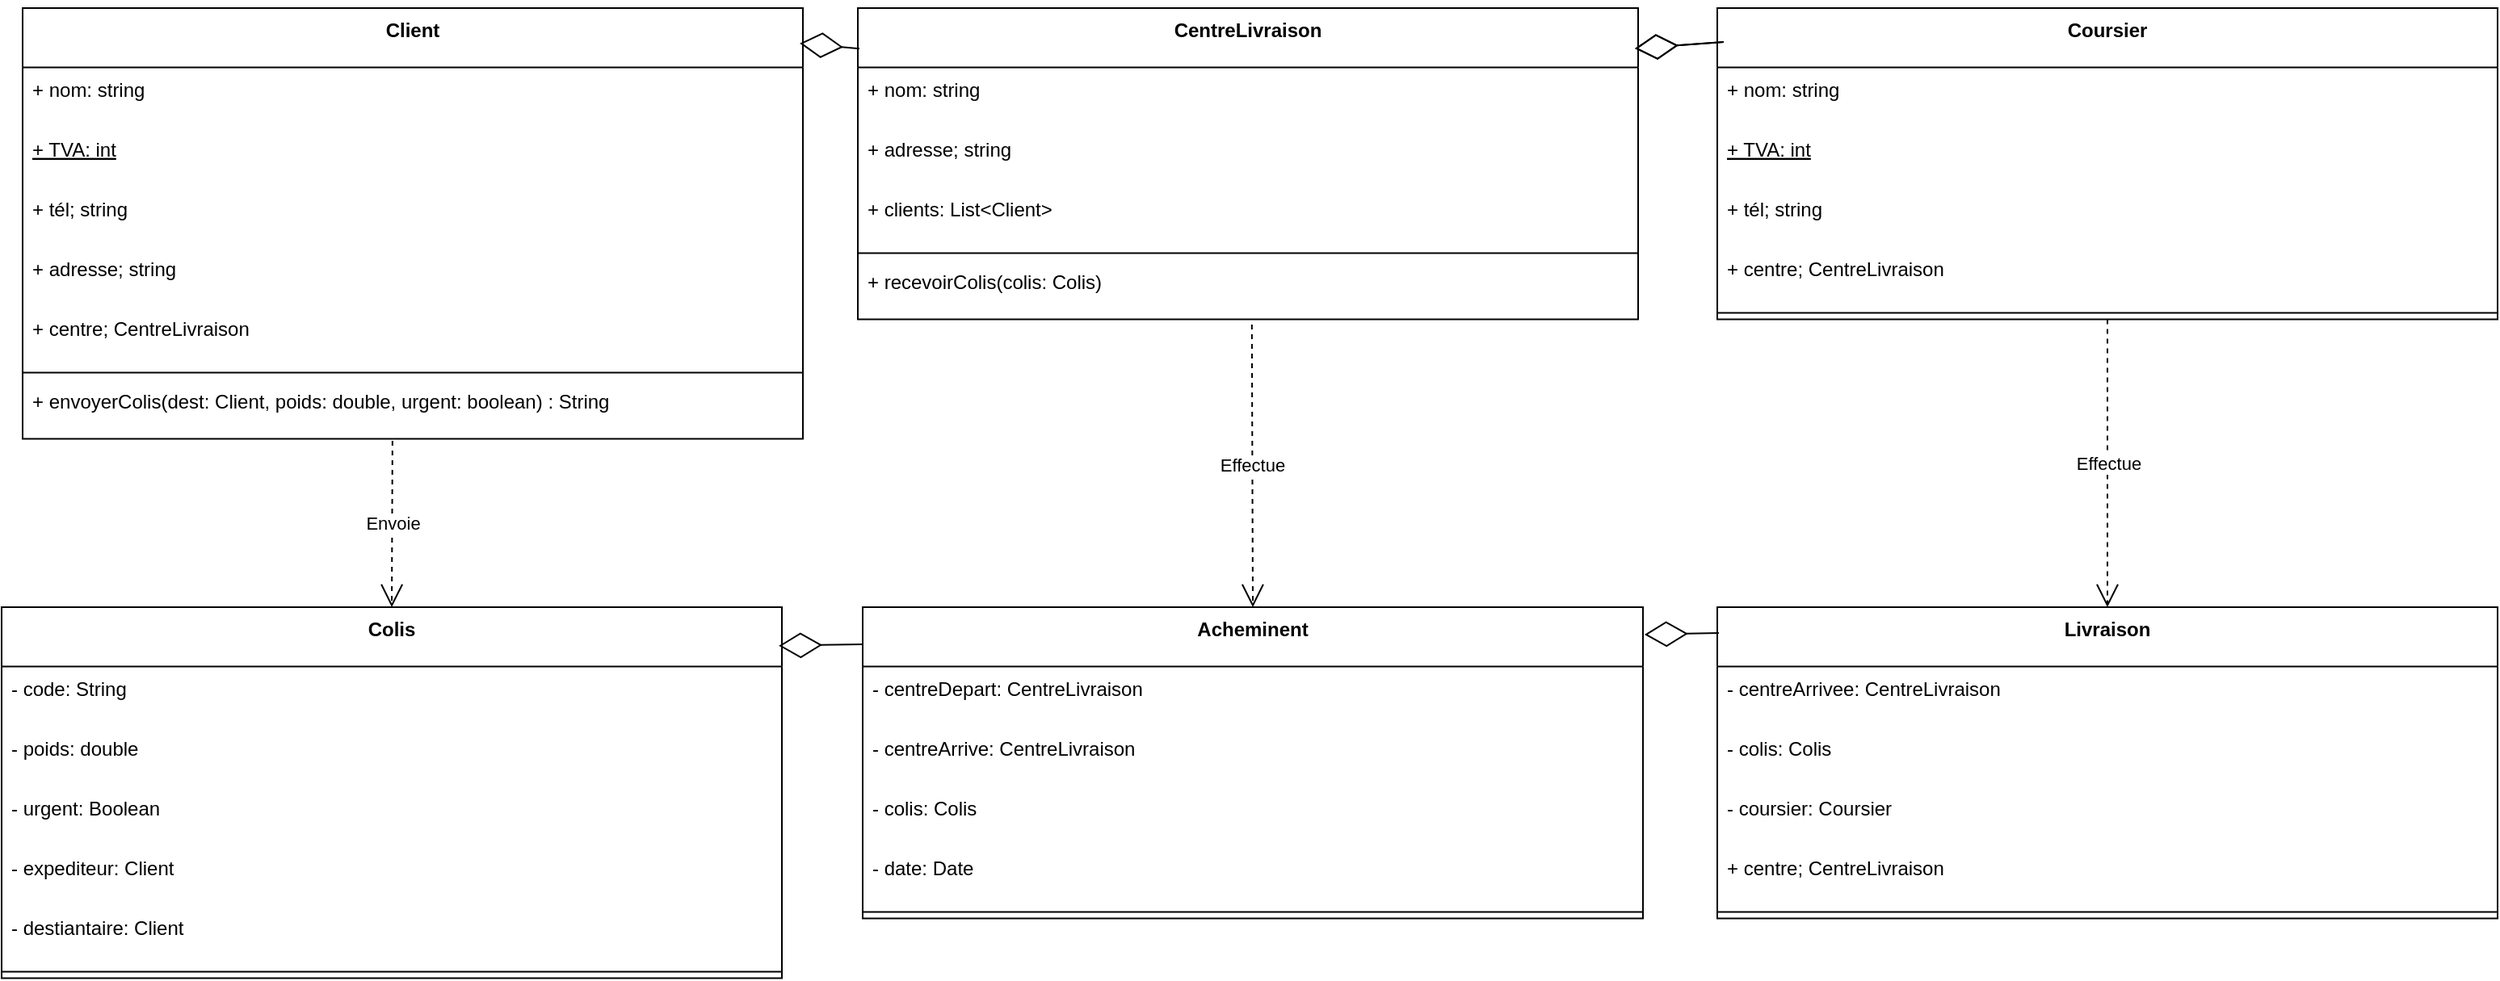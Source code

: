 <mxfile version="26.0.15">
  <diagram name="Page-1" id="56I12kZ4yDjf1rL9H6eu">
    <mxGraphModel dx="2074" dy="1134" grid="0" gridSize="10" guides="1" tooltips="1" connect="1" arrows="1" fold="1" page="1" pageScale="1" pageWidth="827" pageHeight="1169" math="0" shadow="0">
      <root>
        <mxCell id="0" />
        <mxCell id="1" parent="0" />
        <mxCell id="3MvsdPcdkygF69e4orpX-22" value="Client" style="swimlane;fontStyle=1;align=center;verticalAlign=top;childLayout=stackLayout;horizontal=1;startSize=36.8;horizontalStack=0;resizeParent=1;resizeParentMax=0;resizeLast=0;collapsible=0;marginBottom=0;" vertex="1" parent="1">
          <mxGeometry x="110" y="70" width="483" height="266.8" as="geometry" />
        </mxCell>
        <mxCell id="3MvsdPcdkygF69e4orpX-23" value="+ nom: string" style="text;strokeColor=none;fillColor=none;align=left;verticalAlign=top;spacingLeft=4;spacingRight=4;overflow=hidden;rotatable=0;points=[[0,0.5],[1,0.5]];portConstraint=eastwest;" vertex="1" parent="3MvsdPcdkygF69e4orpX-22">
          <mxGeometry y="36.8" width="483" height="37" as="geometry" />
        </mxCell>
        <mxCell id="3MvsdPcdkygF69e4orpX-24" value="+ TVA: int" style="text;strokeColor=none;fillColor=none;align=left;verticalAlign=top;spacingLeft=4;spacingRight=4;overflow=hidden;rotatable=0;points=[[0,0.5],[1,0.5]];portConstraint=eastwest;fontStyle=4" vertex="1" parent="3MvsdPcdkygF69e4orpX-22">
          <mxGeometry y="73.8" width="483" height="37" as="geometry" />
        </mxCell>
        <mxCell id="3MvsdPcdkygF69e4orpX-28" value="+ tél; string" style="text;strokeColor=none;fillColor=none;align=left;verticalAlign=top;spacingLeft=4;spacingRight=4;overflow=hidden;rotatable=0;points=[[0,0.5],[1,0.5]];portConstraint=eastwest;" vertex="1" parent="3MvsdPcdkygF69e4orpX-22">
          <mxGeometry y="110.8" width="483" height="37" as="geometry" />
        </mxCell>
        <mxCell id="3MvsdPcdkygF69e4orpX-29" value="+ adresse; string" style="text;strokeColor=none;fillColor=none;align=left;verticalAlign=top;spacingLeft=4;spacingRight=4;overflow=hidden;rotatable=0;points=[[0,0.5],[1,0.5]];portConstraint=eastwest;" vertex="1" parent="3MvsdPcdkygF69e4orpX-22">
          <mxGeometry y="147.8" width="483" height="37" as="geometry" />
        </mxCell>
        <mxCell id="3MvsdPcdkygF69e4orpX-30" value="+ centre; CentreLivraison" style="text;strokeColor=none;fillColor=none;align=left;verticalAlign=top;spacingLeft=4;spacingRight=4;overflow=hidden;rotatable=0;points=[[0,0.5],[1,0.5]];portConstraint=eastwest;" vertex="1" parent="3MvsdPcdkygF69e4orpX-22">
          <mxGeometry y="184.8" width="483" height="37" as="geometry" />
        </mxCell>
        <mxCell id="3MvsdPcdkygF69e4orpX-25" style="line;strokeWidth=1;fillColor=none;align=left;verticalAlign=middle;spacingTop=-1;spacingLeft=3;spacingRight=3;rotatable=0;labelPosition=right;points=[];portConstraint=eastwest;strokeColor=inherit;" vertex="1" parent="3MvsdPcdkygF69e4orpX-22">
          <mxGeometry y="221.8" width="483" height="8" as="geometry" />
        </mxCell>
        <mxCell id="3MvsdPcdkygF69e4orpX-26" value="+ envoyerColis(dest: Client, poids: double, urgent: boolean) : String" style="text;strokeColor=none;fillColor=none;align=left;verticalAlign=top;spacingLeft=4;spacingRight=4;overflow=hidden;rotatable=0;points=[[0,0.5],[1,0.5]];portConstraint=eastwest;" vertex="1" parent="3MvsdPcdkygF69e4orpX-22">
          <mxGeometry y="229.8" width="483" height="37" as="geometry" />
        </mxCell>
        <mxCell id="3MvsdPcdkygF69e4orpX-31" value="CentreLivraison" style="swimlane;fontStyle=1;align=center;verticalAlign=top;childLayout=stackLayout;horizontal=1;startSize=36.8;horizontalStack=0;resizeParent=1;resizeParentMax=0;resizeLast=0;collapsible=0;marginBottom=0;" vertex="1" parent="1">
          <mxGeometry x="627" y="70" width="483" height="192.8" as="geometry" />
        </mxCell>
        <mxCell id="3MvsdPcdkygF69e4orpX-32" value="+ nom: string" style="text;strokeColor=none;fillColor=none;align=left;verticalAlign=top;spacingLeft=4;spacingRight=4;overflow=hidden;rotatable=0;points=[[0,0.5],[1,0.5]];portConstraint=eastwest;" vertex="1" parent="3MvsdPcdkygF69e4orpX-31">
          <mxGeometry y="36.8" width="483" height="37" as="geometry" />
        </mxCell>
        <mxCell id="3MvsdPcdkygF69e4orpX-35" value="+ adresse; string" style="text;strokeColor=none;fillColor=none;align=left;verticalAlign=top;spacingLeft=4;spacingRight=4;overflow=hidden;rotatable=0;points=[[0,0.5],[1,0.5]];portConstraint=eastwest;" vertex="1" parent="3MvsdPcdkygF69e4orpX-31">
          <mxGeometry y="73.8" width="483" height="37" as="geometry" />
        </mxCell>
        <mxCell id="3MvsdPcdkygF69e4orpX-36" value="+ clients: List&lt;Client&gt;" style="text;strokeColor=none;fillColor=none;align=left;verticalAlign=top;spacingLeft=4;spacingRight=4;overflow=hidden;rotatable=0;points=[[0,0.5],[1,0.5]];portConstraint=eastwest;" vertex="1" parent="3MvsdPcdkygF69e4orpX-31">
          <mxGeometry y="110.8" width="483" height="37" as="geometry" />
        </mxCell>
        <mxCell id="3MvsdPcdkygF69e4orpX-37" style="line;strokeWidth=1;fillColor=none;align=left;verticalAlign=middle;spacingTop=-1;spacingLeft=3;spacingRight=3;rotatable=0;labelPosition=right;points=[];portConstraint=eastwest;strokeColor=inherit;" vertex="1" parent="3MvsdPcdkygF69e4orpX-31">
          <mxGeometry y="147.8" width="483" height="8" as="geometry" />
        </mxCell>
        <mxCell id="3MvsdPcdkygF69e4orpX-38" value="+ recevoirColis(colis: Colis)" style="text;strokeColor=none;fillColor=none;align=left;verticalAlign=top;spacingLeft=4;spacingRight=4;overflow=hidden;rotatable=0;points=[[0,0.5],[1,0.5]];portConstraint=eastwest;" vertex="1" parent="3MvsdPcdkygF69e4orpX-31">
          <mxGeometry y="155.8" width="483" height="37" as="geometry" />
        </mxCell>
        <mxCell id="3MvsdPcdkygF69e4orpX-40" value="Coursier" style="swimlane;fontStyle=1;align=center;verticalAlign=top;childLayout=stackLayout;horizontal=1;startSize=36.8;horizontalStack=0;resizeParent=1;resizeParentMax=0;resizeLast=0;collapsible=0;marginBottom=0;" vertex="1" parent="1">
          <mxGeometry x="1159" y="70" width="483" height="192.8" as="geometry" />
        </mxCell>
        <mxCell id="3MvsdPcdkygF69e4orpX-41" value="+ nom: string" style="text;strokeColor=none;fillColor=none;align=left;verticalAlign=top;spacingLeft=4;spacingRight=4;overflow=hidden;rotatable=0;points=[[0,0.5],[1,0.5]];portConstraint=eastwest;" vertex="1" parent="3MvsdPcdkygF69e4orpX-40">
          <mxGeometry y="36.8" width="483" height="37" as="geometry" />
        </mxCell>
        <mxCell id="3MvsdPcdkygF69e4orpX-42" value="+ TVA: int" style="text;strokeColor=none;fillColor=none;align=left;verticalAlign=top;spacingLeft=4;spacingRight=4;overflow=hidden;rotatable=0;points=[[0,0.5],[1,0.5]];portConstraint=eastwest;fontStyle=4" vertex="1" parent="3MvsdPcdkygF69e4orpX-40">
          <mxGeometry y="73.8" width="483" height="37" as="geometry" />
        </mxCell>
        <mxCell id="3MvsdPcdkygF69e4orpX-43" value="+ tél; string" style="text;strokeColor=none;fillColor=none;align=left;verticalAlign=top;spacingLeft=4;spacingRight=4;overflow=hidden;rotatable=0;points=[[0,0.5],[1,0.5]];portConstraint=eastwest;" vertex="1" parent="3MvsdPcdkygF69e4orpX-40">
          <mxGeometry y="110.8" width="483" height="37" as="geometry" />
        </mxCell>
        <mxCell id="3MvsdPcdkygF69e4orpX-45" value="+ centre; CentreLivraison" style="text;strokeColor=none;fillColor=none;align=left;verticalAlign=top;spacingLeft=4;spacingRight=4;overflow=hidden;rotatable=0;points=[[0,0.5],[1,0.5]];portConstraint=eastwest;" vertex="1" parent="3MvsdPcdkygF69e4orpX-40">
          <mxGeometry y="147.8" width="483" height="37" as="geometry" />
        </mxCell>
        <mxCell id="3MvsdPcdkygF69e4orpX-46" style="line;strokeWidth=1;fillColor=none;align=left;verticalAlign=middle;spacingTop=-1;spacingLeft=3;spacingRight=3;rotatable=0;labelPosition=right;points=[];portConstraint=eastwest;strokeColor=inherit;" vertex="1" parent="3MvsdPcdkygF69e4orpX-40">
          <mxGeometry y="184.8" width="483" height="8" as="geometry" />
        </mxCell>
        <mxCell id="3MvsdPcdkygF69e4orpX-48" value="Livraison" style="swimlane;fontStyle=1;align=center;verticalAlign=top;childLayout=stackLayout;horizontal=1;startSize=36.8;horizontalStack=0;resizeParent=1;resizeParentMax=0;resizeLast=0;collapsible=0;marginBottom=0;" vertex="1" parent="1">
          <mxGeometry x="1159" y="441" width="483" height="192.8" as="geometry" />
        </mxCell>
        <mxCell id="3MvsdPcdkygF69e4orpX-49" value="- centreArrivee: CentreLivraison" style="text;strokeColor=none;fillColor=none;align=left;verticalAlign=top;spacingLeft=4;spacingRight=4;overflow=hidden;rotatable=0;points=[[0,0.5],[1,0.5]];portConstraint=eastwest;" vertex="1" parent="3MvsdPcdkygF69e4orpX-48">
          <mxGeometry y="36.8" width="483" height="37" as="geometry" />
        </mxCell>
        <mxCell id="3MvsdPcdkygF69e4orpX-50" value="- colis: Colis" style="text;strokeColor=none;fillColor=none;align=left;verticalAlign=top;spacingLeft=4;spacingRight=4;overflow=hidden;rotatable=0;points=[[0,0.5],[1,0.5]];portConstraint=eastwest;fontStyle=0" vertex="1" parent="3MvsdPcdkygF69e4orpX-48">
          <mxGeometry y="73.8" width="483" height="37" as="geometry" />
        </mxCell>
        <mxCell id="3MvsdPcdkygF69e4orpX-51" value="- coursier: Coursier" style="text;strokeColor=none;fillColor=none;align=left;verticalAlign=top;spacingLeft=4;spacingRight=4;overflow=hidden;rotatable=0;points=[[0,0.5],[1,0.5]];portConstraint=eastwest;" vertex="1" parent="3MvsdPcdkygF69e4orpX-48">
          <mxGeometry y="110.8" width="483" height="37" as="geometry" />
        </mxCell>
        <mxCell id="3MvsdPcdkygF69e4orpX-52" value="+ centre; CentreLivraison" style="text;strokeColor=none;fillColor=none;align=left;verticalAlign=top;spacingLeft=4;spacingRight=4;overflow=hidden;rotatable=0;points=[[0,0.5],[1,0.5]];portConstraint=eastwest;" vertex="1" parent="3MvsdPcdkygF69e4orpX-48">
          <mxGeometry y="147.8" width="483" height="37" as="geometry" />
        </mxCell>
        <mxCell id="3MvsdPcdkygF69e4orpX-53" style="line;strokeWidth=1;fillColor=none;align=left;verticalAlign=middle;spacingTop=-1;spacingLeft=3;spacingRight=3;rotatable=0;labelPosition=right;points=[];portConstraint=eastwest;strokeColor=inherit;" vertex="1" parent="3MvsdPcdkygF69e4orpX-48">
          <mxGeometry y="184.8" width="483" height="8" as="geometry" />
        </mxCell>
        <mxCell id="3MvsdPcdkygF69e4orpX-54" value="Effectue" style="endArrow=open;endSize=12;dashed=1;html=1;rounded=0;exitX=0.5;exitY=1;exitDx=0;exitDy=0;entryX=0.5;entryY=0;entryDx=0;entryDy=0;" edge="1" parent="1" source="3MvsdPcdkygF69e4orpX-40" target="3MvsdPcdkygF69e4orpX-48">
          <mxGeometry width="160" relative="1" as="geometry">
            <mxPoint x="694" y="483" as="sourcePoint" />
            <mxPoint x="854" y="483" as="targetPoint" />
          </mxGeometry>
        </mxCell>
        <mxCell id="3MvsdPcdkygF69e4orpX-55" value="Acheminent" style="swimlane;fontStyle=1;align=center;verticalAlign=top;childLayout=stackLayout;horizontal=1;startSize=36.8;horizontalStack=0;resizeParent=1;resizeParentMax=0;resizeLast=0;collapsible=0;marginBottom=0;" vertex="1" parent="1">
          <mxGeometry x="630" y="441" width="483" height="192.8" as="geometry" />
        </mxCell>
        <mxCell id="3MvsdPcdkygF69e4orpX-56" value="- centreDepart: CentreLivraison&#xa;" style="text;strokeColor=none;fillColor=none;align=left;verticalAlign=top;spacingLeft=4;spacingRight=4;overflow=hidden;rotatable=0;points=[[0,0.5],[1,0.5]];portConstraint=eastwest;" vertex="1" parent="3MvsdPcdkygF69e4orpX-55">
          <mxGeometry y="36.8" width="483" height="37" as="geometry" />
        </mxCell>
        <mxCell id="3MvsdPcdkygF69e4orpX-57" value="- centreArrive: CentreLivraison" style="text;strokeColor=none;fillColor=none;align=left;verticalAlign=top;spacingLeft=4;spacingRight=4;overflow=hidden;rotatable=0;points=[[0,0.5],[1,0.5]];portConstraint=eastwest;fontStyle=0" vertex="1" parent="3MvsdPcdkygF69e4orpX-55">
          <mxGeometry y="73.8" width="483" height="37" as="geometry" />
        </mxCell>
        <mxCell id="3MvsdPcdkygF69e4orpX-58" value="- colis: Colis" style="text;strokeColor=none;fillColor=none;align=left;verticalAlign=top;spacingLeft=4;spacingRight=4;overflow=hidden;rotatable=0;points=[[0,0.5],[1,0.5]];portConstraint=eastwest;" vertex="1" parent="3MvsdPcdkygF69e4orpX-55">
          <mxGeometry y="110.8" width="483" height="37" as="geometry" />
        </mxCell>
        <mxCell id="3MvsdPcdkygF69e4orpX-59" value="- date: Date" style="text;strokeColor=none;fillColor=none;align=left;verticalAlign=top;spacingLeft=4;spacingRight=4;overflow=hidden;rotatable=0;points=[[0,0.5],[1,0.5]];portConstraint=eastwest;" vertex="1" parent="3MvsdPcdkygF69e4orpX-55">
          <mxGeometry y="147.8" width="483" height="37" as="geometry" />
        </mxCell>
        <mxCell id="3MvsdPcdkygF69e4orpX-60" style="line;strokeWidth=1;fillColor=none;align=left;verticalAlign=middle;spacingTop=-1;spacingLeft=3;spacingRight=3;rotatable=0;labelPosition=right;points=[];portConstraint=eastwest;strokeColor=inherit;" vertex="1" parent="3MvsdPcdkygF69e4orpX-55">
          <mxGeometry y="184.8" width="483" height="8" as="geometry" />
        </mxCell>
        <mxCell id="3MvsdPcdkygF69e4orpX-61" value="Effectue" style="endArrow=open;endSize=12;dashed=1;html=1;rounded=0;entryX=0.5;entryY=0;entryDx=0;entryDy=0;exitX=0.505;exitY=1.086;exitDx=0;exitDy=0;exitPerimeter=0;" edge="1" parent="1" source="3MvsdPcdkygF69e4orpX-38" target="3MvsdPcdkygF69e4orpX-55">
          <mxGeometry width="160" relative="1" as="geometry">
            <mxPoint x="902" y="263" as="sourcePoint" />
            <mxPoint x="895" y="380.8" as="targetPoint" />
          </mxGeometry>
        </mxCell>
        <mxCell id="3MvsdPcdkygF69e4orpX-62" value="Colis" style="swimlane;fontStyle=1;align=center;verticalAlign=top;childLayout=stackLayout;horizontal=1;startSize=36.8;horizontalStack=0;resizeParent=1;resizeParentMax=0;resizeLast=0;collapsible=0;marginBottom=0;" vertex="1" parent="1">
          <mxGeometry x="97" y="441" width="483" height="229.8" as="geometry" />
        </mxCell>
        <mxCell id="3MvsdPcdkygF69e4orpX-63" value="- code: String&#xa;" style="text;strokeColor=none;fillColor=none;align=left;verticalAlign=top;spacingLeft=4;spacingRight=4;overflow=hidden;rotatable=0;points=[[0,0.5],[1,0.5]];portConstraint=eastwest;" vertex="1" parent="3MvsdPcdkygF69e4orpX-62">
          <mxGeometry y="36.8" width="483" height="37" as="geometry" />
        </mxCell>
        <mxCell id="3MvsdPcdkygF69e4orpX-64" value="- poids: double" style="text;strokeColor=none;fillColor=none;align=left;verticalAlign=top;spacingLeft=4;spacingRight=4;overflow=hidden;rotatable=0;points=[[0,0.5],[1,0.5]];portConstraint=eastwest;fontStyle=0" vertex="1" parent="3MvsdPcdkygF69e4orpX-62">
          <mxGeometry y="73.8" width="483" height="37" as="geometry" />
        </mxCell>
        <mxCell id="3MvsdPcdkygF69e4orpX-65" value="- urgent: Boolean" style="text;strokeColor=none;fillColor=none;align=left;verticalAlign=top;spacingLeft=4;spacingRight=4;overflow=hidden;rotatable=0;points=[[0,0.5],[1,0.5]];portConstraint=eastwest;" vertex="1" parent="3MvsdPcdkygF69e4orpX-62">
          <mxGeometry y="110.8" width="483" height="37" as="geometry" />
        </mxCell>
        <mxCell id="3MvsdPcdkygF69e4orpX-68" value="- expediteur: Client" style="text;strokeColor=none;fillColor=none;align=left;verticalAlign=top;spacingLeft=4;spacingRight=4;overflow=hidden;rotatable=0;points=[[0,0.5],[1,0.5]];portConstraint=eastwest;" vertex="1" parent="3MvsdPcdkygF69e4orpX-62">
          <mxGeometry y="147.8" width="483" height="37" as="geometry" />
        </mxCell>
        <mxCell id="3MvsdPcdkygF69e4orpX-66" value="- destiantaire: Client" style="text;strokeColor=none;fillColor=none;align=left;verticalAlign=top;spacingLeft=4;spacingRight=4;overflow=hidden;rotatable=0;points=[[0,0.5],[1,0.5]];portConstraint=eastwest;" vertex="1" parent="3MvsdPcdkygF69e4orpX-62">
          <mxGeometry y="184.8" width="483" height="37" as="geometry" />
        </mxCell>
        <mxCell id="3MvsdPcdkygF69e4orpX-67" style="line;strokeWidth=1;fillColor=none;align=left;verticalAlign=middle;spacingTop=-1;spacingLeft=3;spacingRight=3;rotatable=0;labelPosition=right;points=[];portConstraint=eastwest;strokeColor=inherit;" vertex="1" parent="3MvsdPcdkygF69e4orpX-62">
          <mxGeometry y="221.8" width="483" height="8" as="geometry" />
        </mxCell>
        <mxCell id="3MvsdPcdkygF69e4orpX-69" value="" style="endArrow=diamondThin;endFill=0;endSize=24;html=1;rounded=0;entryX=0.996;entryY=0.13;entryDx=0;entryDy=0;entryPerimeter=0;exitX=0.008;exitY=0.109;exitDx=0;exitDy=0;exitPerimeter=0;" edge="1" parent="1" source="3MvsdPcdkygF69e4orpX-40" target="3MvsdPcdkygF69e4orpX-31">
          <mxGeometry width="160" relative="1" as="geometry">
            <mxPoint x="694" y="483" as="sourcePoint" />
            <mxPoint x="854" y="483" as="targetPoint" />
          </mxGeometry>
        </mxCell>
        <mxCell id="3MvsdPcdkygF69e4orpX-70" value="" style="endArrow=diamondThin;endFill=0;endSize=24;html=1;rounded=0;entryX=0.996;entryY=0.13;entryDx=0;entryDy=0;entryPerimeter=0;exitX=0.008;exitY=0.109;exitDx=0;exitDy=0;exitPerimeter=0;" edge="1" parent="1">
          <mxGeometry width="160" relative="1" as="geometry">
            <mxPoint x="1163" y="91" as="sourcePoint" />
            <mxPoint x="1108" y="95" as="targetPoint" />
          </mxGeometry>
        </mxCell>
        <mxCell id="3MvsdPcdkygF69e4orpX-71" value="" style="endArrow=diamondThin;endFill=0;endSize=24;html=1;rounded=0;entryX=0.996;entryY=0.082;entryDx=0;entryDy=0;entryPerimeter=0;exitX=0.002;exitY=0.13;exitDx=0;exitDy=0;exitPerimeter=0;" edge="1" parent="1" source="3MvsdPcdkygF69e4orpX-31" target="3MvsdPcdkygF69e4orpX-22">
          <mxGeometry width="160" relative="1" as="geometry">
            <mxPoint x="627" y="84" as="sourcePoint" />
            <mxPoint x="572" y="88" as="targetPoint" />
          </mxGeometry>
        </mxCell>
        <mxCell id="3MvsdPcdkygF69e4orpX-72" value="Envoie" style="endArrow=open;endSize=12;dashed=1;html=1;rounded=0;entryX=0.5;entryY=0;entryDx=0;entryDy=0;exitX=0.474;exitY=1.032;exitDx=0;exitDy=0;exitPerimeter=0;" edge="1" parent="1" source="3MvsdPcdkygF69e4orpX-26" target="3MvsdPcdkygF69e4orpX-62">
          <mxGeometry width="160" relative="1" as="geometry">
            <mxPoint x="351" y="336.8" as="sourcePoint" />
            <mxPoint x="376" y="451.8" as="targetPoint" />
          </mxGeometry>
        </mxCell>
        <mxCell id="3MvsdPcdkygF69e4orpX-73" value="" style="endArrow=diamondThin;endFill=0;endSize=24;html=1;rounded=0;entryX=1.002;entryY=0.088;entryDx=0;entryDy=0;entryPerimeter=0;exitX=0.002;exitY=0.083;exitDx=0;exitDy=0;exitPerimeter=0;" edge="1" parent="1" source="3MvsdPcdkygF69e4orpX-48" target="3MvsdPcdkygF69e4orpX-55">
          <mxGeometry width="160" relative="1" as="geometry">
            <mxPoint x="1161" y="482" as="sourcePoint" />
            <mxPoint x="1106" y="486" as="targetPoint" />
          </mxGeometry>
        </mxCell>
        <mxCell id="3MvsdPcdkygF69e4orpX-74" value="" style="endArrow=diamondThin;endFill=0;endSize=24;html=1;rounded=0;entryX=0.996;entryY=0.104;entryDx=0;entryDy=0;entryPerimeter=0;exitX=0;exitY=0.119;exitDx=0;exitDy=0;exitPerimeter=0;" edge="1" parent="1" source="3MvsdPcdkygF69e4orpX-55" target="3MvsdPcdkygF69e4orpX-62">
          <mxGeometry width="160" relative="1" as="geometry">
            <mxPoint x="630" y="463" as="sourcePoint" />
            <mxPoint x="584" y="464" as="targetPoint" />
          </mxGeometry>
        </mxCell>
      </root>
    </mxGraphModel>
  </diagram>
</mxfile>
